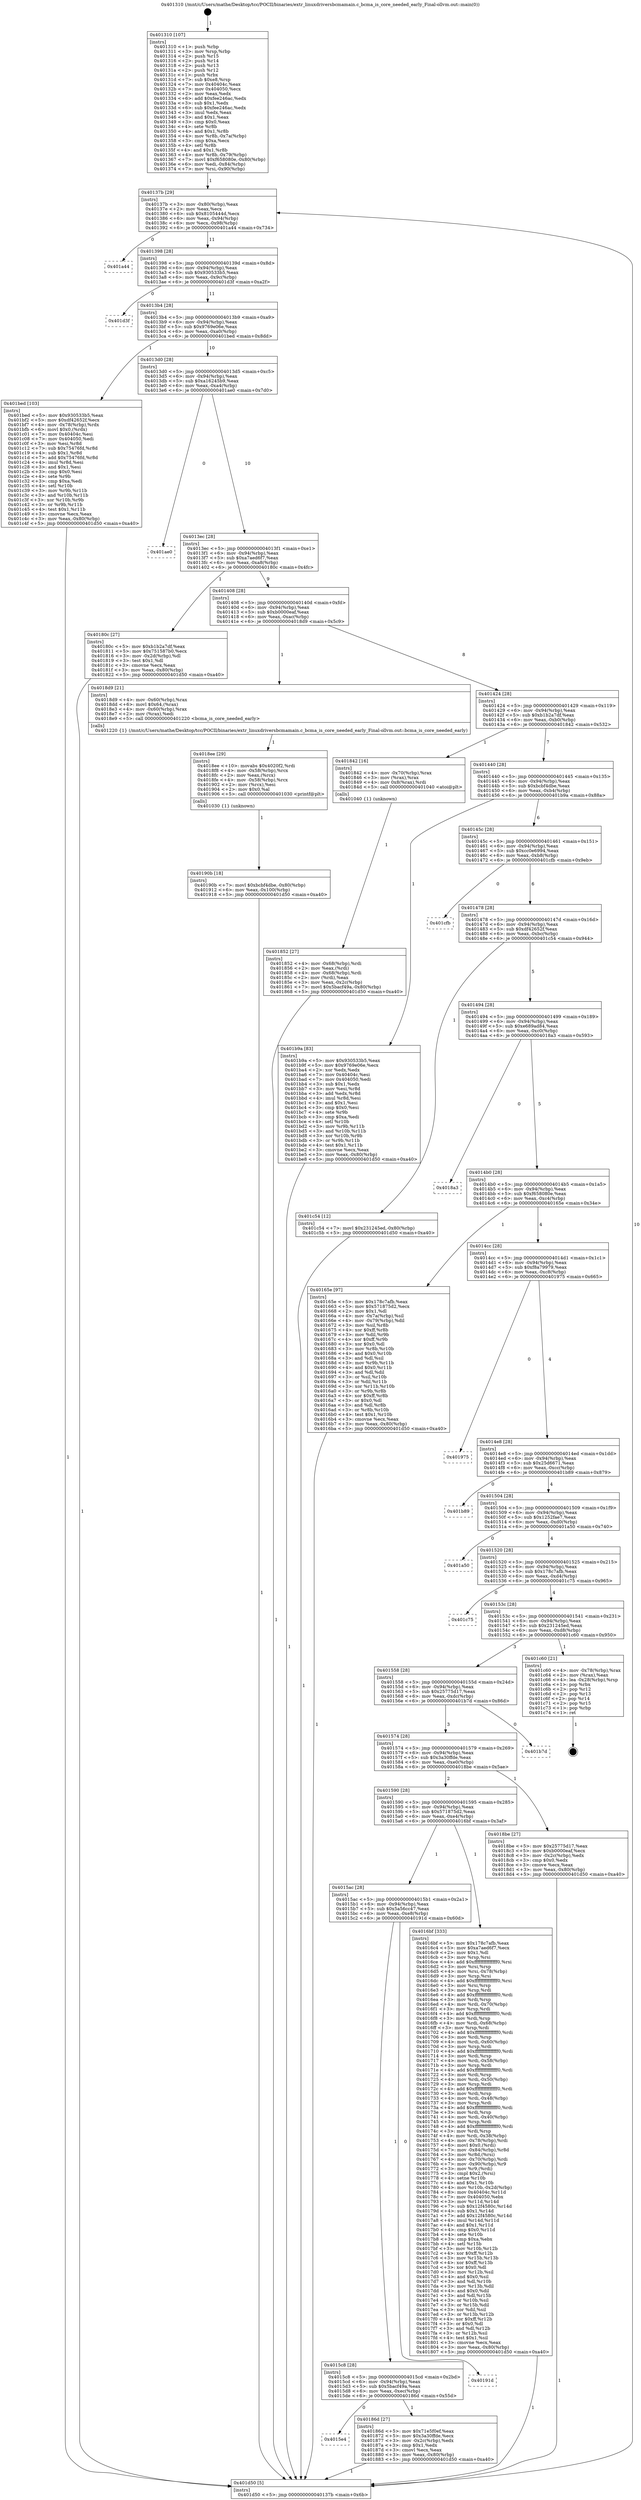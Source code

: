 digraph "0x401310" {
  label = "0x401310 (/mnt/c/Users/mathe/Desktop/tcc/POCII/binaries/extr_linuxdriversbcmamain.c_bcma_is_core_needed_early_Final-ollvm.out::main(0))"
  labelloc = "t"
  node[shape=record]

  Entry [label="",width=0.3,height=0.3,shape=circle,fillcolor=black,style=filled]
  "0x40137b" [label="{
     0x40137b [29]\l
     | [instrs]\l
     &nbsp;&nbsp;0x40137b \<+3\>: mov -0x80(%rbp),%eax\l
     &nbsp;&nbsp;0x40137e \<+2\>: mov %eax,%ecx\l
     &nbsp;&nbsp;0x401380 \<+6\>: sub $0x8105444d,%ecx\l
     &nbsp;&nbsp;0x401386 \<+6\>: mov %eax,-0x94(%rbp)\l
     &nbsp;&nbsp;0x40138c \<+6\>: mov %ecx,-0x98(%rbp)\l
     &nbsp;&nbsp;0x401392 \<+6\>: je 0000000000401a44 \<main+0x734\>\l
  }"]
  "0x401a44" [label="{
     0x401a44\l
  }", style=dashed]
  "0x401398" [label="{
     0x401398 [28]\l
     | [instrs]\l
     &nbsp;&nbsp;0x401398 \<+5\>: jmp 000000000040139d \<main+0x8d\>\l
     &nbsp;&nbsp;0x40139d \<+6\>: mov -0x94(%rbp),%eax\l
     &nbsp;&nbsp;0x4013a3 \<+5\>: sub $0x930533b5,%eax\l
     &nbsp;&nbsp;0x4013a8 \<+6\>: mov %eax,-0x9c(%rbp)\l
     &nbsp;&nbsp;0x4013ae \<+6\>: je 0000000000401d3f \<main+0xa2f\>\l
  }"]
  Exit [label="",width=0.3,height=0.3,shape=circle,fillcolor=black,style=filled,peripheries=2]
  "0x401d3f" [label="{
     0x401d3f\l
  }", style=dashed]
  "0x4013b4" [label="{
     0x4013b4 [28]\l
     | [instrs]\l
     &nbsp;&nbsp;0x4013b4 \<+5\>: jmp 00000000004013b9 \<main+0xa9\>\l
     &nbsp;&nbsp;0x4013b9 \<+6\>: mov -0x94(%rbp),%eax\l
     &nbsp;&nbsp;0x4013bf \<+5\>: sub $0x9769e06e,%eax\l
     &nbsp;&nbsp;0x4013c4 \<+6\>: mov %eax,-0xa0(%rbp)\l
     &nbsp;&nbsp;0x4013ca \<+6\>: je 0000000000401bed \<main+0x8dd\>\l
  }"]
  "0x40190b" [label="{
     0x40190b [18]\l
     | [instrs]\l
     &nbsp;&nbsp;0x40190b \<+7\>: movl $0xbcbf4dbe,-0x80(%rbp)\l
     &nbsp;&nbsp;0x401912 \<+6\>: mov %eax,-0x100(%rbp)\l
     &nbsp;&nbsp;0x401918 \<+5\>: jmp 0000000000401d50 \<main+0xa40\>\l
  }"]
  "0x401bed" [label="{
     0x401bed [103]\l
     | [instrs]\l
     &nbsp;&nbsp;0x401bed \<+5\>: mov $0x930533b5,%eax\l
     &nbsp;&nbsp;0x401bf2 \<+5\>: mov $0xdf42652f,%ecx\l
     &nbsp;&nbsp;0x401bf7 \<+4\>: mov -0x78(%rbp),%rdx\l
     &nbsp;&nbsp;0x401bfb \<+6\>: movl $0x0,(%rdx)\l
     &nbsp;&nbsp;0x401c01 \<+7\>: mov 0x40404c,%esi\l
     &nbsp;&nbsp;0x401c08 \<+7\>: mov 0x404050,%edi\l
     &nbsp;&nbsp;0x401c0f \<+3\>: mov %esi,%r8d\l
     &nbsp;&nbsp;0x401c12 \<+7\>: sub $0x75476fd,%r8d\l
     &nbsp;&nbsp;0x401c19 \<+4\>: sub $0x1,%r8d\l
     &nbsp;&nbsp;0x401c1d \<+7\>: add $0x75476fd,%r8d\l
     &nbsp;&nbsp;0x401c24 \<+4\>: imul %r8d,%esi\l
     &nbsp;&nbsp;0x401c28 \<+3\>: and $0x1,%esi\l
     &nbsp;&nbsp;0x401c2b \<+3\>: cmp $0x0,%esi\l
     &nbsp;&nbsp;0x401c2e \<+4\>: sete %r9b\l
     &nbsp;&nbsp;0x401c32 \<+3\>: cmp $0xa,%edi\l
     &nbsp;&nbsp;0x401c35 \<+4\>: setl %r10b\l
     &nbsp;&nbsp;0x401c39 \<+3\>: mov %r9b,%r11b\l
     &nbsp;&nbsp;0x401c3c \<+3\>: and %r10b,%r11b\l
     &nbsp;&nbsp;0x401c3f \<+3\>: xor %r10b,%r9b\l
     &nbsp;&nbsp;0x401c42 \<+3\>: or %r9b,%r11b\l
     &nbsp;&nbsp;0x401c45 \<+4\>: test $0x1,%r11b\l
     &nbsp;&nbsp;0x401c49 \<+3\>: cmovne %ecx,%eax\l
     &nbsp;&nbsp;0x401c4c \<+3\>: mov %eax,-0x80(%rbp)\l
     &nbsp;&nbsp;0x401c4f \<+5\>: jmp 0000000000401d50 \<main+0xa40\>\l
  }"]
  "0x4013d0" [label="{
     0x4013d0 [28]\l
     | [instrs]\l
     &nbsp;&nbsp;0x4013d0 \<+5\>: jmp 00000000004013d5 \<main+0xc5\>\l
     &nbsp;&nbsp;0x4013d5 \<+6\>: mov -0x94(%rbp),%eax\l
     &nbsp;&nbsp;0x4013db \<+5\>: sub $0xa16245b9,%eax\l
     &nbsp;&nbsp;0x4013e0 \<+6\>: mov %eax,-0xa4(%rbp)\l
     &nbsp;&nbsp;0x4013e6 \<+6\>: je 0000000000401ae0 \<main+0x7d0\>\l
  }"]
  "0x4018ee" [label="{
     0x4018ee [29]\l
     | [instrs]\l
     &nbsp;&nbsp;0x4018ee \<+10\>: movabs $0x4020f2,%rdi\l
     &nbsp;&nbsp;0x4018f8 \<+4\>: mov -0x58(%rbp),%rcx\l
     &nbsp;&nbsp;0x4018fc \<+2\>: mov %eax,(%rcx)\l
     &nbsp;&nbsp;0x4018fe \<+4\>: mov -0x58(%rbp),%rcx\l
     &nbsp;&nbsp;0x401902 \<+2\>: mov (%rcx),%esi\l
     &nbsp;&nbsp;0x401904 \<+2\>: mov $0x0,%al\l
     &nbsp;&nbsp;0x401906 \<+5\>: call 0000000000401030 \<printf@plt\>\l
     | [calls]\l
     &nbsp;&nbsp;0x401030 \{1\} (unknown)\l
  }"]
  "0x401ae0" [label="{
     0x401ae0\l
  }", style=dashed]
  "0x4013ec" [label="{
     0x4013ec [28]\l
     | [instrs]\l
     &nbsp;&nbsp;0x4013ec \<+5\>: jmp 00000000004013f1 \<main+0xe1\>\l
     &nbsp;&nbsp;0x4013f1 \<+6\>: mov -0x94(%rbp),%eax\l
     &nbsp;&nbsp;0x4013f7 \<+5\>: sub $0xa7aed6f7,%eax\l
     &nbsp;&nbsp;0x4013fc \<+6\>: mov %eax,-0xa8(%rbp)\l
     &nbsp;&nbsp;0x401402 \<+6\>: je 000000000040180c \<main+0x4fc\>\l
  }"]
  "0x4015e4" [label="{
     0x4015e4\l
  }", style=dashed]
  "0x40180c" [label="{
     0x40180c [27]\l
     | [instrs]\l
     &nbsp;&nbsp;0x40180c \<+5\>: mov $0xb1b2a7df,%eax\l
     &nbsp;&nbsp;0x401811 \<+5\>: mov $0x751587b0,%ecx\l
     &nbsp;&nbsp;0x401816 \<+3\>: mov -0x2d(%rbp),%dl\l
     &nbsp;&nbsp;0x401819 \<+3\>: test $0x1,%dl\l
     &nbsp;&nbsp;0x40181c \<+3\>: cmovne %ecx,%eax\l
     &nbsp;&nbsp;0x40181f \<+3\>: mov %eax,-0x80(%rbp)\l
     &nbsp;&nbsp;0x401822 \<+5\>: jmp 0000000000401d50 \<main+0xa40\>\l
  }"]
  "0x401408" [label="{
     0x401408 [28]\l
     | [instrs]\l
     &nbsp;&nbsp;0x401408 \<+5\>: jmp 000000000040140d \<main+0xfd\>\l
     &nbsp;&nbsp;0x40140d \<+6\>: mov -0x94(%rbp),%eax\l
     &nbsp;&nbsp;0x401413 \<+5\>: sub $0xb0000eaf,%eax\l
     &nbsp;&nbsp;0x401418 \<+6\>: mov %eax,-0xac(%rbp)\l
     &nbsp;&nbsp;0x40141e \<+6\>: je 00000000004018d9 \<main+0x5c9\>\l
  }"]
  "0x40186d" [label="{
     0x40186d [27]\l
     | [instrs]\l
     &nbsp;&nbsp;0x40186d \<+5\>: mov $0x71e5f0ef,%eax\l
     &nbsp;&nbsp;0x401872 \<+5\>: mov $0x3a30ffde,%ecx\l
     &nbsp;&nbsp;0x401877 \<+3\>: mov -0x2c(%rbp),%edx\l
     &nbsp;&nbsp;0x40187a \<+3\>: cmp $0x1,%edx\l
     &nbsp;&nbsp;0x40187d \<+3\>: cmovl %ecx,%eax\l
     &nbsp;&nbsp;0x401880 \<+3\>: mov %eax,-0x80(%rbp)\l
     &nbsp;&nbsp;0x401883 \<+5\>: jmp 0000000000401d50 \<main+0xa40\>\l
  }"]
  "0x4018d9" [label="{
     0x4018d9 [21]\l
     | [instrs]\l
     &nbsp;&nbsp;0x4018d9 \<+4\>: mov -0x60(%rbp),%rax\l
     &nbsp;&nbsp;0x4018dd \<+6\>: movl $0x64,(%rax)\l
     &nbsp;&nbsp;0x4018e3 \<+4\>: mov -0x60(%rbp),%rax\l
     &nbsp;&nbsp;0x4018e7 \<+2\>: mov (%rax),%edi\l
     &nbsp;&nbsp;0x4018e9 \<+5\>: call 0000000000401220 \<bcma_is_core_needed_early\>\l
     | [calls]\l
     &nbsp;&nbsp;0x401220 \{1\} (/mnt/c/Users/mathe/Desktop/tcc/POCII/binaries/extr_linuxdriversbcmamain.c_bcma_is_core_needed_early_Final-ollvm.out::bcma_is_core_needed_early)\l
  }"]
  "0x401424" [label="{
     0x401424 [28]\l
     | [instrs]\l
     &nbsp;&nbsp;0x401424 \<+5\>: jmp 0000000000401429 \<main+0x119\>\l
     &nbsp;&nbsp;0x401429 \<+6\>: mov -0x94(%rbp),%eax\l
     &nbsp;&nbsp;0x40142f \<+5\>: sub $0xb1b2a7df,%eax\l
     &nbsp;&nbsp;0x401434 \<+6\>: mov %eax,-0xb0(%rbp)\l
     &nbsp;&nbsp;0x40143a \<+6\>: je 0000000000401842 \<main+0x532\>\l
  }"]
  "0x4015c8" [label="{
     0x4015c8 [28]\l
     | [instrs]\l
     &nbsp;&nbsp;0x4015c8 \<+5\>: jmp 00000000004015cd \<main+0x2bd\>\l
     &nbsp;&nbsp;0x4015cd \<+6\>: mov -0x94(%rbp),%eax\l
     &nbsp;&nbsp;0x4015d3 \<+5\>: sub $0x5bacf49a,%eax\l
     &nbsp;&nbsp;0x4015d8 \<+6\>: mov %eax,-0xec(%rbp)\l
     &nbsp;&nbsp;0x4015de \<+6\>: je 000000000040186d \<main+0x55d\>\l
  }"]
  "0x401842" [label="{
     0x401842 [16]\l
     | [instrs]\l
     &nbsp;&nbsp;0x401842 \<+4\>: mov -0x70(%rbp),%rax\l
     &nbsp;&nbsp;0x401846 \<+3\>: mov (%rax),%rax\l
     &nbsp;&nbsp;0x401849 \<+4\>: mov 0x8(%rax),%rdi\l
     &nbsp;&nbsp;0x40184d \<+5\>: call 0000000000401040 \<atoi@plt\>\l
     | [calls]\l
     &nbsp;&nbsp;0x401040 \{1\} (unknown)\l
  }"]
  "0x401440" [label="{
     0x401440 [28]\l
     | [instrs]\l
     &nbsp;&nbsp;0x401440 \<+5\>: jmp 0000000000401445 \<main+0x135\>\l
     &nbsp;&nbsp;0x401445 \<+6\>: mov -0x94(%rbp),%eax\l
     &nbsp;&nbsp;0x40144b \<+5\>: sub $0xbcbf4dbe,%eax\l
     &nbsp;&nbsp;0x401450 \<+6\>: mov %eax,-0xb4(%rbp)\l
     &nbsp;&nbsp;0x401456 \<+6\>: je 0000000000401b9a \<main+0x88a\>\l
  }"]
  "0x40191d" [label="{
     0x40191d\l
  }", style=dashed]
  "0x401b9a" [label="{
     0x401b9a [83]\l
     | [instrs]\l
     &nbsp;&nbsp;0x401b9a \<+5\>: mov $0x930533b5,%eax\l
     &nbsp;&nbsp;0x401b9f \<+5\>: mov $0x9769e06e,%ecx\l
     &nbsp;&nbsp;0x401ba4 \<+2\>: xor %edx,%edx\l
     &nbsp;&nbsp;0x401ba6 \<+7\>: mov 0x40404c,%esi\l
     &nbsp;&nbsp;0x401bad \<+7\>: mov 0x404050,%edi\l
     &nbsp;&nbsp;0x401bb4 \<+3\>: sub $0x1,%edx\l
     &nbsp;&nbsp;0x401bb7 \<+3\>: mov %esi,%r8d\l
     &nbsp;&nbsp;0x401bba \<+3\>: add %edx,%r8d\l
     &nbsp;&nbsp;0x401bbd \<+4\>: imul %r8d,%esi\l
     &nbsp;&nbsp;0x401bc1 \<+3\>: and $0x1,%esi\l
     &nbsp;&nbsp;0x401bc4 \<+3\>: cmp $0x0,%esi\l
     &nbsp;&nbsp;0x401bc7 \<+4\>: sete %r9b\l
     &nbsp;&nbsp;0x401bcb \<+3\>: cmp $0xa,%edi\l
     &nbsp;&nbsp;0x401bce \<+4\>: setl %r10b\l
     &nbsp;&nbsp;0x401bd2 \<+3\>: mov %r9b,%r11b\l
     &nbsp;&nbsp;0x401bd5 \<+3\>: and %r10b,%r11b\l
     &nbsp;&nbsp;0x401bd8 \<+3\>: xor %r10b,%r9b\l
     &nbsp;&nbsp;0x401bdb \<+3\>: or %r9b,%r11b\l
     &nbsp;&nbsp;0x401bde \<+4\>: test $0x1,%r11b\l
     &nbsp;&nbsp;0x401be2 \<+3\>: cmovne %ecx,%eax\l
     &nbsp;&nbsp;0x401be5 \<+3\>: mov %eax,-0x80(%rbp)\l
     &nbsp;&nbsp;0x401be8 \<+5\>: jmp 0000000000401d50 \<main+0xa40\>\l
  }"]
  "0x40145c" [label="{
     0x40145c [28]\l
     | [instrs]\l
     &nbsp;&nbsp;0x40145c \<+5\>: jmp 0000000000401461 \<main+0x151\>\l
     &nbsp;&nbsp;0x401461 \<+6\>: mov -0x94(%rbp),%eax\l
     &nbsp;&nbsp;0x401467 \<+5\>: sub $0xcc0e6994,%eax\l
     &nbsp;&nbsp;0x40146c \<+6\>: mov %eax,-0xb8(%rbp)\l
     &nbsp;&nbsp;0x401472 \<+6\>: je 0000000000401cfb \<main+0x9eb\>\l
  }"]
  "0x401852" [label="{
     0x401852 [27]\l
     | [instrs]\l
     &nbsp;&nbsp;0x401852 \<+4\>: mov -0x68(%rbp),%rdi\l
     &nbsp;&nbsp;0x401856 \<+2\>: mov %eax,(%rdi)\l
     &nbsp;&nbsp;0x401858 \<+4\>: mov -0x68(%rbp),%rdi\l
     &nbsp;&nbsp;0x40185c \<+2\>: mov (%rdi),%eax\l
     &nbsp;&nbsp;0x40185e \<+3\>: mov %eax,-0x2c(%rbp)\l
     &nbsp;&nbsp;0x401861 \<+7\>: movl $0x5bacf49a,-0x80(%rbp)\l
     &nbsp;&nbsp;0x401868 \<+5\>: jmp 0000000000401d50 \<main+0xa40\>\l
  }"]
  "0x401cfb" [label="{
     0x401cfb\l
  }", style=dashed]
  "0x401478" [label="{
     0x401478 [28]\l
     | [instrs]\l
     &nbsp;&nbsp;0x401478 \<+5\>: jmp 000000000040147d \<main+0x16d\>\l
     &nbsp;&nbsp;0x40147d \<+6\>: mov -0x94(%rbp),%eax\l
     &nbsp;&nbsp;0x401483 \<+5\>: sub $0xdf42652f,%eax\l
     &nbsp;&nbsp;0x401488 \<+6\>: mov %eax,-0xbc(%rbp)\l
     &nbsp;&nbsp;0x40148e \<+6\>: je 0000000000401c54 \<main+0x944\>\l
  }"]
  "0x4015ac" [label="{
     0x4015ac [28]\l
     | [instrs]\l
     &nbsp;&nbsp;0x4015ac \<+5\>: jmp 00000000004015b1 \<main+0x2a1\>\l
     &nbsp;&nbsp;0x4015b1 \<+6\>: mov -0x94(%rbp),%eax\l
     &nbsp;&nbsp;0x4015b7 \<+5\>: sub $0x5a56cc47,%eax\l
     &nbsp;&nbsp;0x4015bc \<+6\>: mov %eax,-0xe8(%rbp)\l
     &nbsp;&nbsp;0x4015c2 \<+6\>: je 000000000040191d \<main+0x60d\>\l
  }"]
  "0x401c54" [label="{
     0x401c54 [12]\l
     | [instrs]\l
     &nbsp;&nbsp;0x401c54 \<+7\>: movl $0x231245ed,-0x80(%rbp)\l
     &nbsp;&nbsp;0x401c5b \<+5\>: jmp 0000000000401d50 \<main+0xa40\>\l
  }"]
  "0x401494" [label="{
     0x401494 [28]\l
     | [instrs]\l
     &nbsp;&nbsp;0x401494 \<+5\>: jmp 0000000000401499 \<main+0x189\>\l
     &nbsp;&nbsp;0x401499 \<+6\>: mov -0x94(%rbp),%eax\l
     &nbsp;&nbsp;0x40149f \<+5\>: sub $0xe689ad84,%eax\l
     &nbsp;&nbsp;0x4014a4 \<+6\>: mov %eax,-0xc0(%rbp)\l
     &nbsp;&nbsp;0x4014aa \<+6\>: je 00000000004018a3 \<main+0x593\>\l
  }"]
  "0x4016bf" [label="{
     0x4016bf [333]\l
     | [instrs]\l
     &nbsp;&nbsp;0x4016bf \<+5\>: mov $0x178c7afb,%eax\l
     &nbsp;&nbsp;0x4016c4 \<+5\>: mov $0xa7aed6f7,%ecx\l
     &nbsp;&nbsp;0x4016c9 \<+2\>: mov $0x1,%dl\l
     &nbsp;&nbsp;0x4016cb \<+3\>: mov %rsp,%rsi\l
     &nbsp;&nbsp;0x4016ce \<+4\>: add $0xfffffffffffffff0,%rsi\l
     &nbsp;&nbsp;0x4016d2 \<+3\>: mov %rsi,%rsp\l
     &nbsp;&nbsp;0x4016d5 \<+4\>: mov %rsi,-0x78(%rbp)\l
     &nbsp;&nbsp;0x4016d9 \<+3\>: mov %rsp,%rsi\l
     &nbsp;&nbsp;0x4016dc \<+4\>: add $0xfffffffffffffff0,%rsi\l
     &nbsp;&nbsp;0x4016e0 \<+3\>: mov %rsi,%rsp\l
     &nbsp;&nbsp;0x4016e3 \<+3\>: mov %rsp,%rdi\l
     &nbsp;&nbsp;0x4016e6 \<+4\>: add $0xfffffffffffffff0,%rdi\l
     &nbsp;&nbsp;0x4016ea \<+3\>: mov %rdi,%rsp\l
     &nbsp;&nbsp;0x4016ed \<+4\>: mov %rdi,-0x70(%rbp)\l
     &nbsp;&nbsp;0x4016f1 \<+3\>: mov %rsp,%rdi\l
     &nbsp;&nbsp;0x4016f4 \<+4\>: add $0xfffffffffffffff0,%rdi\l
     &nbsp;&nbsp;0x4016f8 \<+3\>: mov %rdi,%rsp\l
     &nbsp;&nbsp;0x4016fb \<+4\>: mov %rdi,-0x68(%rbp)\l
     &nbsp;&nbsp;0x4016ff \<+3\>: mov %rsp,%rdi\l
     &nbsp;&nbsp;0x401702 \<+4\>: add $0xfffffffffffffff0,%rdi\l
     &nbsp;&nbsp;0x401706 \<+3\>: mov %rdi,%rsp\l
     &nbsp;&nbsp;0x401709 \<+4\>: mov %rdi,-0x60(%rbp)\l
     &nbsp;&nbsp;0x40170d \<+3\>: mov %rsp,%rdi\l
     &nbsp;&nbsp;0x401710 \<+4\>: add $0xfffffffffffffff0,%rdi\l
     &nbsp;&nbsp;0x401714 \<+3\>: mov %rdi,%rsp\l
     &nbsp;&nbsp;0x401717 \<+4\>: mov %rdi,-0x58(%rbp)\l
     &nbsp;&nbsp;0x40171b \<+3\>: mov %rsp,%rdi\l
     &nbsp;&nbsp;0x40171e \<+4\>: add $0xfffffffffffffff0,%rdi\l
     &nbsp;&nbsp;0x401722 \<+3\>: mov %rdi,%rsp\l
     &nbsp;&nbsp;0x401725 \<+4\>: mov %rdi,-0x50(%rbp)\l
     &nbsp;&nbsp;0x401729 \<+3\>: mov %rsp,%rdi\l
     &nbsp;&nbsp;0x40172c \<+4\>: add $0xfffffffffffffff0,%rdi\l
     &nbsp;&nbsp;0x401730 \<+3\>: mov %rdi,%rsp\l
     &nbsp;&nbsp;0x401733 \<+4\>: mov %rdi,-0x48(%rbp)\l
     &nbsp;&nbsp;0x401737 \<+3\>: mov %rsp,%rdi\l
     &nbsp;&nbsp;0x40173a \<+4\>: add $0xfffffffffffffff0,%rdi\l
     &nbsp;&nbsp;0x40173e \<+3\>: mov %rdi,%rsp\l
     &nbsp;&nbsp;0x401741 \<+4\>: mov %rdi,-0x40(%rbp)\l
     &nbsp;&nbsp;0x401745 \<+3\>: mov %rsp,%rdi\l
     &nbsp;&nbsp;0x401748 \<+4\>: add $0xfffffffffffffff0,%rdi\l
     &nbsp;&nbsp;0x40174c \<+3\>: mov %rdi,%rsp\l
     &nbsp;&nbsp;0x40174f \<+4\>: mov %rdi,-0x38(%rbp)\l
     &nbsp;&nbsp;0x401753 \<+4\>: mov -0x78(%rbp),%rdi\l
     &nbsp;&nbsp;0x401757 \<+6\>: movl $0x0,(%rdi)\l
     &nbsp;&nbsp;0x40175d \<+7\>: mov -0x84(%rbp),%r8d\l
     &nbsp;&nbsp;0x401764 \<+3\>: mov %r8d,(%rsi)\l
     &nbsp;&nbsp;0x401767 \<+4\>: mov -0x70(%rbp),%rdi\l
     &nbsp;&nbsp;0x40176b \<+7\>: mov -0x90(%rbp),%r9\l
     &nbsp;&nbsp;0x401772 \<+3\>: mov %r9,(%rdi)\l
     &nbsp;&nbsp;0x401775 \<+3\>: cmpl $0x2,(%rsi)\l
     &nbsp;&nbsp;0x401778 \<+4\>: setne %r10b\l
     &nbsp;&nbsp;0x40177c \<+4\>: and $0x1,%r10b\l
     &nbsp;&nbsp;0x401780 \<+4\>: mov %r10b,-0x2d(%rbp)\l
     &nbsp;&nbsp;0x401784 \<+8\>: mov 0x40404c,%r11d\l
     &nbsp;&nbsp;0x40178c \<+7\>: mov 0x404050,%ebx\l
     &nbsp;&nbsp;0x401793 \<+3\>: mov %r11d,%r14d\l
     &nbsp;&nbsp;0x401796 \<+7\>: sub $0x12f4580c,%r14d\l
     &nbsp;&nbsp;0x40179d \<+4\>: sub $0x1,%r14d\l
     &nbsp;&nbsp;0x4017a1 \<+7\>: add $0x12f4580c,%r14d\l
     &nbsp;&nbsp;0x4017a8 \<+4\>: imul %r14d,%r11d\l
     &nbsp;&nbsp;0x4017ac \<+4\>: and $0x1,%r11d\l
     &nbsp;&nbsp;0x4017b0 \<+4\>: cmp $0x0,%r11d\l
     &nbsp;&nbsp;0x4017b4 \<+4\>: sete %r10b\l
     &nbsp;&nbsp;0x4017b8 \<+3\>: cmp $0xa,%ebx\l
     &nbsp;&nbsp;0x4017bb \<+4\>: setl %r15b\l
     &nbsp;&nbsp;0x4017bf \<+3\>: mov %r10b,%r12b\l
     &nbsp;&nbsp;0x4017c2 \<+4\>: xor $0xff,%r12b\l
     &nbsp;&nbsp;0x4017c6 \<+3\>: mov %r15b,%r13b\l
     &nbsp;&nbsp;0x4017c9 \<+4\>: xor $0xff,%r13b\l
     &nbsp;&nbsp;0x4017cd \<+3\>: xor $0x0,%dl\l
     &nbsp;&nbsp;0x4017d0 \<+3\>: mov %r12b,%sil\l
     &nbsp;&nbsp;0x4017d3 \<+4\>: and $0x0,%sil\l
     &nbsp;&nbsp;0x4017d7 \<+3\>: and %dl,%r10b\l
     &nbsp;&nbsp;0x4017da \<+3\>: mov %r13b,%dil\l
     &nbsp;&nbsp;0x4017dd \<+4\>: and $0x0,%dil\l
     &nbsp;&nbsp;0x4017e1 \<+3\>: and %dl,%r15b\l
     &nbsp;&nbsp;0x4017e4 \<+3\>: or %r10b,%sil\l
     &nbsp;&nbsp;0x4017e7 \<+3\>: or %r15b,%dil\l
     &nbsp;&nbsp;0x4017ea \<+3\>: xor %dil,%sil\l
     &nbsp;&nbsp;0x4017ed \<+3\>: or %r13b,%r12b\l
     &nbsp;&nbsp;0x4017f0 \<+4\>: xor $0xff,%r12b\l
     &nbsp;&nbsp;0x4017f4 \<+3\>: or $0x0,%dl\l
     &nbsp;&nbsp;0x4017f7 \<+3\>: and %dl,%r12b\l
     &nbsp;&nbsp;0x4017fa \<+3\>: or %r12b,%sil\l
     &nbsp;&nbsp;0x4017fd \<+4\>: test $0x1,%sil\l
     &nbsp;&nbsp;0x401801 \<+3\>: cmovne %ecx,%eax\l
     &nbsp;&nbsp;0x401804 \<+3\>: mov %eax,-0x80(%rbp)\l
     &nbsp;&nbsp;0x401807 \<+5\>: jmp 0000000000401d50 \<main+0xa40\>\l
  }"]
  "0x4018a3" [label="{
     0x4018a3\l
  }", style=dashed]
  "0x4014b0" [label="{
     0x4014b0 [28]\l
     | [instrs]\l
     &nbsp;&nbsp;0x4014b0 \<+5\>: jmp 00000000004014b5 \<main+0x1a5\>\l
     &nbsp;&nbsp;0x4014b5 \<+6\>: mov -0x94(%rbp),%eax\l
     &nbsp;&nbsp;0x4014bb \<+5\>: sub $0xf658080e,%eax\l
     &nbsp;&nbsp;0x4014c0 \<+6\>: mov %eax,-0xc4(%rbp)\l
     &nbsp;&nbsp;0x4014c6 \<+6\>: je 000000000040165e \<main+0x34e\>\l
  }"]
  "0x401590" [label="{
     0x401590 [28]\l
     | [instrs]\l
     &nbsp;&nbsp;0x401590 \<+5\>: jmp 0000000000401595 \<main+0x285\>\l
     &nbsp;&nbsp;0x401595 \<+6\>: mov -0x94(%rbp),%eax\l
     &nbsp;&nbsp;0x40159b \<+5\>: sub $0x571875d2,%eax\l
     &nbsp;&nbsp;0x4015a0 \<+6\>: mov %eax,-0xe4(%rbp)\l
     &nbsp;&nbsp;0x4015a6 \<+6\>: je 00000000004016bf \<main+0x3af\>\l
  }"]
  "0x40165e" [label="{
     0x40165e [97]\l
     | [instrs]\l
     &nbsp;&nbsp;0x40165e \<+5\>: mov $0x178c7afb,%eax\l
     &nbsp;&nbsp;0x401663 \<+5\>: mov $0x571875d2,%ecx\l
     &nbsp;&nbsp;0x401668 \<+2\>: mov $0x1,%dl\l
     &nbsp;&nbsp;0x40166a \<+4\>: mov -0x7a(%rbp),%sil\l
     &nbsp;&nbsp;0x40166e \<+4\>: mov -0x79(%rbp),%dil\l
     &nbsp;&nbsp;0x401672 \<+3\>: mov %sil,%r8b\l
     &nbsp;&nbsp;0x401675 \<+4\>: xor $0xff,%r8b\l
     &nbsp;&nbsp;0x401679 \<+3\>: mov %dil,%r9b\l
     &nbsp;&nbsp;0x40167c \<+4\>: xor $0xff,%r9b\l
     &nbsp;&nbsp;0x401680 \<+3\>: xor $0x0,%dl\l
     &nbsp;&nbsp;0x401683 \<+3\>: mov %r8b,%r10b\l
     &nbsp;&nbsp;0x401686 \<+4\>: and $0x0,%r10b\l
     &nbsp;&nbsp;0x40168a \<+3\>: and %dl,%sil\l
     &nbsp;&nbsp;0x40168d \<+3\>: mov %r9b,%r11b\l
     &nbsp;&nbsp;0x401690 \<+4\>: and $0x0,%r11b\l
     &nbsp;&nbsp;0x401694 \<+3\>: and %dl,%dil\l
     &nbsp;&nbsp;0x401697 \<+3\>: or %sil,%r10b\l
     &nbsp;&nbsp;0x40169a \<+3\>: or %dil,%r11b\l
     &nbsp;&nbsp;0x40169d \<+3\>: xor %r11b,%r10b\l
     &nbsp;&nbsp;0x4016a0 \<+3\>: or %r9b,%r8b\l
     &nbsp;&nbsp;0x4016a3 \<+4\>: xor $0xff,%r8b\l
     &nbsp;&nbsp;0x4016a7 \<+3\>: or $0x0,%dl\l
     &nbsp;&nbsp;0x4016aa \<+3\>: and %dl,%r8b\l
     &nbsp;&nbsp;0x4016ad \<+3\>: or %r8b,%r10b\l
     &nbsp;&nbsp;0x4016b0 \<+4\>: test $0x1,%r10b\l
     &nbsp;&nbsp;0x4016b4 \<+3\>: cmovne %ecx,%eax\l
     &nbsp;&nbsp;0x4016b7 \<+3\>: mov %eax,-0x80(%rbp)\l
     &nbsp;&nbsp;0x4016ba \<+5\>: jmp 0000000000401d50 \<main+0xa40\>\l
  }"]
  "0x4014cc" [label="{
     0x4014cc [28]\l
     | [instrs]\l
     &nbsp;&nbsp;0x4014cc \<+5\>: jmp 00000000004014d1 \<main+0x1c1\>\l
     &nbsp;&nbsp;0x4014d1 \<+6\>: mov -0x94(%rbp),%eax\l
     &nbsp;&nbsp;0x4014d7 \<+5\>: sub $0xf8a79979,%eax\l
     &nbsp;&nbsp;0x4014dc \<+6\>: mov %eax,-0xc8(%rbp)\l
     &nbsp;&nbsp;0x4014e2 \<+6\>: je 0000000000401975 \<main+0x665\>\l
  }"]
  "0x401d50" [label="{
     0x401d50 [5]\l
     | [instrs]\l
     &nbsp;&nbsp;0x401d50 \<+5\>: jmp 000000000040137b \<main+0x6b\>\l
  }"]
  "0x401310" [label="{
     0x401310 [107]\l
     | [instrs]\l
     &nbsp;&nbsp;0x401310 \<+1\>: push %rbp\l
     &nbsp;&nbsp;0x401311 \<+3\>: mov %rsp,%rbp\l
     &nbsp;&nbsp;0x401314 \<+2\>: push %r15\l
     &nbsp;&nbsp;0x401316 \<+2\>: push %r14\l
     &nbsp;&nbsp;0x401318 \<+2\>: push %r13\l
     &nbsp;&nbsp;0x40131a \<+2\>: push %r12\l
     &nbsp;&nbsp;0x40131c \<+1\>: push %rbx\l
     &nbsp;&nbsp;0x40131d \<+7\>: sub $0xe8,%rsp\l
     &nbsp;&nbsp;0x401324 \<+7\>: mov 0x40404c,%eax\l
     &nbsp;&nbsp;0x40132b \<+7\>: mov 0x404050,%ecx\l
     &nbsp;&nbsp;0x401332 \<+2\>: mov %eax,%edx\l
     &nbsp;&nbsp;0x401334 \<+6\>: add $0xfee246ac,%edx\l
     &nbsp;&nbsp;0x40133a \<+3\>: sub $0x1,%edx\l
     &nbsp;&nbsp;0x40133d \<+6\>: sub $0xfee246ac,%edx\l
     &nbsp;&nbsp;0x401343 \<+3\>: imul %edx,%eax\l
     &nbsp;&nbsp;0x401346 \<+3\>: and $0x1,%eax\l
     &nbsp;&nbsp;0x401349 \<+3\>: cmp $0x0,%eax\l
     &nbsp;&nbsp;0x40134c \<+4\>: sete %r8b\l
     &nbsp;&nbsp;0x401350 \<+4\>: and $0x1,%r8b\l
     &nbsp;&nbsp;0x401354 \<+4\>: mov %r8b,-0x7a(%rbp)\l
     &nbsp;&nbsp;0x401358 \<+3\>: cmp $0xa,%ecx\l
     &nbsp;&nbsp;0x40135b \<+4\>: setl %r8b\l
     &nbsp;&nbsp;0x40135f \<+4\>: and $0x1,%r8b\l
     &nbsp;&nbsp;0x401363 \<+4\>: mov %r8b,-0x79(%rbp)\l
     &nbsp;&nbsp;0x401367 \<+7\>: movl $0xf658080e,-0x80(%rbp)\l
     &nbsp;&nbsp;0x40136e \<+6\>: mov %edi,-0x84(%rbp)\l
     &nbsp;&nbsp;0x401374 \<+7\>: mov %rsi,-0x90(%rbp)\l
  }"]
  "0x4018be" [label="{
     0x4018be [27]\l
     | [instrs]\l
     &nbsp;&nbsp;0x4018be \<+5\>: mov $0x25775d17,%eax\l
     &nbsp;&nbsp;0x4018c3 \<+5\>: mov $0xb0000eaf,%ecx\l
     &nbsp;&nbsp;0x4018c8 \<+3\>: mov -0x2c(%rbp),%edx\l
     &nbsp;&nbsp;0x4018cb \<+3\>: cmp $0x0,%edx\l
     &nbsp;&nbsp;0x4018ce \<+3\>: cmove %ecx,%eax\l
     &nbsp;&nbsp;0x4018d1 \<+3\>: mov %eax,-0x80(%rbp)\l
     &nbsp;&nbsp;0x4018d4 \<+5\>: jmp 0000000000401d50 \<main+0xa40\>\l
  }"]
  "0x401975" [label="{
     0x401975\l
  }", style=dashed]
  "0x4014e8" [label="{
     0x4014e8 [28]\l
     | [instrs]\l
     &nbsp;&nbsp;0x4014e8 \<+5\>: jmp 00000000004014ed \<main+0x1dd\>\l
     &nbsp;&nbsp;0x4014ed \<+6\>: mov -0x94(%rbp),%eax\l
     &nbsp;&nbsp;0x4014f3 \<+5\>: sub $0x25d6671,%eax\l
     &nbsp;&nbsp;0x4014f8 \<+6\>: mov %eax,-0xcc(%rbp)\l
     &nbsp;&nbsp;0x4014fe \<+6\>: je 0000000000401b89 \<main+0x879\>\l
  }"]
  "0x401574" [label="{
     0x401574 [28]\l
     | [instrs]\l
     &nbsp;&nbsp;0x401574 \<+5\>: jmp 0000000000401579 \<main+0x269\>\l
     &nbsp;&nbsp;0x401579 \<+6\>: mov -0x94(%rbp),%eax\l
     &nbsp;&nbsp;0x40157f \<+5\>: sub $0x3a30ffde,%eax\l
     &nbsp;&nbsp;0x401584 \<+6\>: mov %eax,-0xe0(%rbp)\l
     &nbsp;&nbsp;0x40158a \<+6\>: je 00000000004018be \<main+0x5ae\>\l
  }"]
  "0x401b89" [label="{
     0x401b89\l
  }", style=dashed]
  "0x401504" [label="{
     0x401504 [28]\l
     | [instrs]\l
     &nbsp;&nbsp;0x401504 \<+5\>: jmp 0000000000401509 \<main+0x1f9\>\l
     &nbsp;&nbsp;0x401509 \<+6\>: mov -0x94(%rbp),%eax\l
     &nbsp;&nbsp;0x40150f \<+5\>: sub $0x1252fae7,%eax\l
     &nbsp;&nbsp;0x401514 \<+6\>: mov %eax,-0xd0(%rbp)\l
     &nbsp;&nbsp;0x40151a \<+6\>: je 0000000000401a50 \<main+0x740\>\l
  }"]
  "0x401b7d" [label="{
     0x401b7d\l
  }", style=dashed]
  "0x401a50" [label="{
     0x401a50\l
  }", style=dashed]
  "0x401520" [label="{
     0x401520 [28]\l
     | [instrs]\l
     &nbsp;&nbsp;0x401520 \<+5\>: jmp 0000000000401525 \<main+0x215\>\l
     &nbsp;&nbsp;0x401525 \<+6\>: mov -0x94(%rbp),%eax\l
     &nbsp;&nbsp;0x40152b \<+5\>: sub $0x178c7afb,%eax\l
     &nbsp;&nbsp;0x401530 \<+6\>: mov %eax,-0xd4(%rbp)\l
     &nbsp;&nbsp;0x401536 \<+6\>: je 0000000000401c75 \<main+0x965\>\l
  }"]
  "0x401558" [label="{
     0x401558 [28]\l
     | [instrs]\l
     &nbsp;&nbsp;0x401558 \<+5\>: jmp 000000000040155d \<main+0x24d\>\l
     &nbsp;&nbsp;0x40155d \<+6\>: mov -0x94(%rbp),%eax\l
     &nbsp;&nbsp;0x401563 \<+5\>: sub $0x25775d17,%eax\l
     &nbsp;&nbsp;0x401568 \<+6\>: mov %eax,-0xdc(%rbp)\l
     &nbsp;&nbsp;0x40156e \<+6\>: je 0000000000401b7d \<main+0x86d\>\l
  }"]
  "0x401c75" [label="{
     0x401c75\l
  }", style=dashed]
  "0x40153c" [label="{
     0x40153c [28]\l
     | [instrs]\l
     &nbsp;&nbsp;0x40153c \<+5\>: jmp 0000000000401541 \<main+0x231\>\l
     &nbsp;&nbsp;0x401541 \<+6\>: mov -0x94(%rbp),%eax\l
     &nbsp;&nbsp;0x401547 \<+5\>: sub $0x231245ed,%eax\l
     &nbsp;&nbsp;0x40154c \<+6\>: mov %eax,-0xd8(%rbp)\l
     &nbsp;&nbsp;0x401552 \<+6\>: je 0000000000401c60 \<main+0x950\>\l
  }"]
  "0x401c60" [label="{
     0x401c60 [21]\l
     | [instrs]\l
     &nbsp;&nbsp;0x401c60 \<+4\>: mov -0x78(%rbp),%rax\l
     &nbsp;&nbsp;0x401c64 \<+2\>: mov (%rax),%eax\l
     &nbsp;&nbsp;0x401c66 \<+4\>: lea -0x28(%rbp),%rsp\l
     &nbsp;&nbsp;0x401c6a \<+1\>: pop %rbx\l
     &nbsp;&nbsp;0x401c6b \<+2\>: pop %r12\l
     &nbsp;&nbsp;0x401c6d \<+2\>: pop %r13\l
     &nbsp;&nbsp;0x401c6f \<+2\>: pop %r14\l
     &nbsp;&nbsp;0x401c71 \<+2\>: pop %r15\l
     &nbsp;&nbsp;0x401c73 \<+1\>: pop %rbp\l
     &nbsp;&nbsp;0x401c74 \<+1\>: ret\l
  }"]
  Entry -> "0x401310" [label=" 1"]
  "0x40137b" -> "0x401a44" [label=" 0"]
  "0x40137b" -> "0x401398" [label=" 11"]
  "0x401c60" -> Exit [label=" 1"]
  "0x401398" -> "0x401d3f" [label=" 0"]
  "0x401398" -> "0x4013b4" [label=" 11"]
  "0x401c54" -> "0x401d50" [label=" 1"]
  "0x4013b4" -> "0x401bed" [label=" 1"]
  "0x4013b4" -> "0x4013d0" [label=" 10"]
  "0x401bed" -> "0x401d50" [label=" 1"]
  "0x4013d0" -> "0x401ae0" [label=" 0"]
  "0x4013d0" -> "0x4013ec" [label=" 10"]
  "0x401b9a" -> "0x401d50" [label=" 1"]
  "0x4013ec" -> "0x40180c" [label=" 1"]
  "0x4013ec" -> "0x401408" [label=" 9"]
  "0x40190b" -> "0x401d50" [label=" 1"]
  "0x401408" -> "0x4018d9" [label=" 1"]
  "0x401408" -> "0x401424" [label=" 8"]
  "0x4018ee" -> "0x40190b" [label=" 1"]
  "0x401424" -> "0x401842" [label=" 1"]
  "0x401424" -> "0x401440" [label=" 7"]
  "0x4018be" -> "0x401d50" [label=" 1"]
  "0x401440" -> "0x401b9a" [label=" 1"]
  "0x401440" -> "0x40145c" [label=" 6"]
  "0x40186d" -> "0x401d50" [label=" 1"]
  "0x40145c" -> "0x401cfb" [label=" 0"]
  "0x40145c" -> "0x401478" [label=" 6"]
  "0x4015c8" -> "0x40186d" [label=" 1"]
  "0x401478" -> "0x401c54" [label=" 1"]
  "0x401478" -> "0x401494" [label=" 5"]
  "0x4015ac" -> "0x4015c8" [label=" 1"]
  "0x401494" -> "0x4018a3" [label=" 0"]
  "0x401494" -> "0x4014b0" [label=" 5"]
  "0x4015ac" -> "0x40191d" [label=" 0"]
  "0x4014b0" -> "0x40165e" [label=" 1"]
  "0x4014b0" -> "0x4014cc" [label=" 4"]
  "0x40165e" -> "0x401d50" [label=" 1"]
  "0x401310" -> "0x40137b" [label=" 1"]
  "0x401d50" -> "0x40137b" [label=" 10"]
  "0x401852" -> "0x401d50" [label=" 1"]
  "0x4014cc" -> "0x401975" [label=" 0"]
  "0x4014cc" -> "0x4014e8" [label=" 4"]
  "0x401842" -> "0x401852" [label=" 1"]
  "0x4014e8" -> "0x401b89" [label=" 0"]
  "0x4014e8" -> "0x401504" [label=" 4"]
  "0x4016bf" -> "0x401d50" [label=" 1"]
  "0x401504" -> "0x401a50" [label=" 0"]
  "0x401504" -> "0x401520" [label=" 4"]
  "0x4018d9" -> "0x4018ee" [label=" 1"]
  "0x401520" -> "0x401c75" [label=" 0"]
  "0x401520" -> "0x40153c" [label=" 4"]
  "0x401590" -> "0x4016bf" [label=" 1"]
  "0x40153c" -> "0x401c60" [label=" 1"]
  "0x40153c" -> "0x401558" [label=" 3"]
  "0x401590" -> "0x4015ac" [label=" 1"]
  "0x401558" -> "0x401b7d" [label=" 0"]
  "0x401558" -> "0x401574" [label=" 3"]
  "0x40180c" -> "0x401d50" [label=" 1"]
  "0x401574" -> "0x4018be" [label=" 1"]
  "0x401574" -> "0x401590" [label=" 2"]
  "0x4015c8" -> "0x4015e4" [label=" 0"]
}
